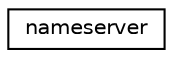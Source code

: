 digraph G
{
  edge [fontname="Helvetica",fontsize="10",labelfontname="Helvetica",labelfontsize="10"];
  node [fontname="Helvetica",fontsize="10",shape=record];
  rankdir="LR";
  Node1 [label="nameserver",height=0.2,width=0.4,color="black", fillcolor="white", style="filled",URL="$structnameserver.html"];
}
